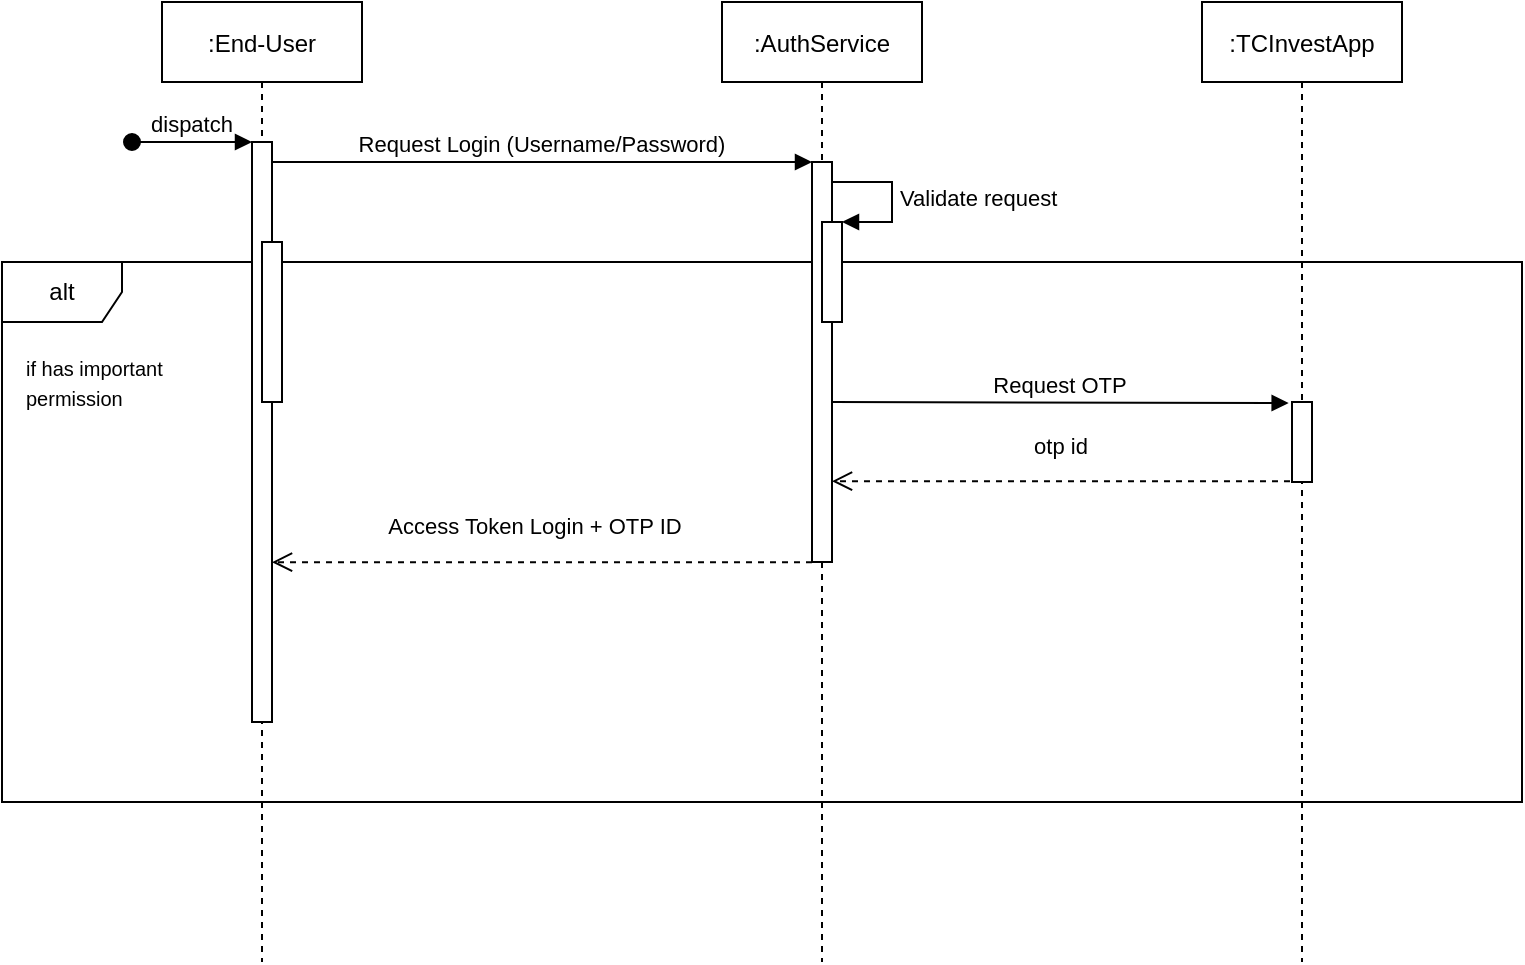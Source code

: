 <mxfile version="18.0.2" type="github">
  <diagram id="kgpKYQtTHZ0yAKxKKP6v" name="Page-1">
    <mxGraphModel dx="1185" dy="667" grid="1" gridSize="10" guides="1" tooltips="1" connect="1" arrows="1" fold="1" page="1" pageScale="1" pageWidth="850" pageHeight="1100" math="0" shadow="0">
      <root>
        <mxCell id="0" />
        <mxCell id="1" parent="0" />
        <mxCell id="3nuBFxr9cyL0pnOWT2aG-1" value=":End-User" style="shape=umlLifeline;perimeter=lifelinePerimeter;container=1;collapsible=0;recursiveResize=0;rounded=0;shadow=0;strokeWidth=1;" parent="1" vertex="1">
          <mxGeometry x="120" y="80" width="100" height="480" as="geometry" />
        </mxCell>
        <mxCell id="vrLLMImg2jQ18DgA4Fgj-4" value="alt" style="shape=umlFrame;whiteSpace=wrap;html=1;" vertex="1" parent="3nuBFxr9cyL0pnOWT2aG-1">
          <mxGeometry x="-80" y="130" width="760" height="270" as="geometry" />
        </mxCell>
        <mxCell id="3nuBFxr9cyL0pnOWT2aG-2" value="" style="points=[];perimeter=orthogonalPerimeter;rounded=0;shadow=0;strokeWidth=1;" parent="3nuBFxr9cyL0pnOWT2aG-1" vertex="1">
          <mxGeometry x="45" y="70" width="10" height="290" as="geometry" />
        </mxCell>
        <mxCell id="3nuBFxr9cyL0pnOWT2aG-3" value="dispatch" style="verticalAlign=bottom;startArrow=oval;endArrow=block;startSize=8;shadow=0;strokeWidth=1;" parent="3nuBFxr9cyL0pnOWT2aG-1" target="3nuBFxr9cyL0pnOWT2aG-2" edge="1">
          <mxGeometry relative="1" as="geometry">
            <mxPoint x="-15" y="70" as="sourcePoint" />
          </mxGeometry>
        </mxCell>
        <mxCell id="3nuBFxr9cyL0pnOWT2aG-4" value="" style="points=[];perimeter=orthogonalPerimeter;rounded=0;shadow=0;strokeWidth=1;" parent="3nuBFxr9cyL0pnOWT2aG-1" vertex="1">
          <mxGeometry x="50" y="120" width="10" height="80" as="geometry" />
        </mxCell>
        <mxCell id="vrLLMImg2jQ18DgA4Fgj-11" value="&lt;font style=&quot;font-size: 10px;&quot;&gt;if has important&lt;br&gt;permission&lt;/font&gt;" style="text;html=1;align=left;verticalAlign=middle;resizable=0;points=[];autosize=1;strokeColor=none;fillColor=none;" vertex="1" parent="3nuBFxr9cyL0pnOWT2aG-1">
          <mxGeometry x="-70" y="170" width="80" height="40" as="geometry" />
        </mxCell>
        <mxCell id="vrLLMImg2jQ18DgA4Fgj-15" value="Access Token Login + OTP ID" style="html=1;verticalAlign=bottom;endArrow=open;dashed=1;endSize=8;rounded=0;exitX=0.5;exitY=0.992;exitDx=0;exitDy=0;exitPerimeter=0;" edge="1" parent="3nuBFxr9cyL0pnOWT2aG-1" target="3nuBFxr9cyL0pnOWT2aG-2">
          <mxGeometry x="0.035" y="-9" relative="1" as="geometry">
            <mxPoint x="325" y="280.1" as="sourcePoint" />
            <mxPoint x="90" y="280.0" as="targetPoint" />
            <mxPoint as="offset" />
          </mxGeometry>
        </mxCell>
        <mxCell id="3nuBFxr9cyL0pnOWT2aG-5" value=":AuthService" style="shape=umlLifeline;perimeter=lifelinePerimeter;container=1;collapsible=0;recursiveResize=0;rounded=0;shadow=0;strokeWidth=1;" parent="1" vertex="1">
          <mxGeometry x="400" y="80" width="100" height="480" as="geometry" />
        </mxCell>
        <mxCell id="3nuBFxr9cyL0pnOWT2aG-6" value="" style="points=[];perimeter=orthogonalPerimeter;rounded=0;shadow=0;strokeWidth=1;" parent="3nuBFxr9cyL0pnOWT2aG-5" vertex="1">
          <mxGeometry x="45" y="80" width="10" height="200" as="geometry" />
        </mxCell>
        <mxCell id="vrLLMImg2jQ18DgA4Fgj-1" value="" style="html=1;points=[];perimeter=orthogonalPerimeter;" vertex="1" parent="3nuBFxr9cyL0pnOWT2aG-5">
          <mxGeometry x="50" y="110" width="10" height="50" as="geometry" />
        </mxCell>
        <mxCell id="vrLLMImg2jQ18DgA4Fgj-2" value="Validate request" style="edgeStyle=orthogonalEdgeStyle;html=1;align=left;spacingLeft=2;endArrow=block;rounded=0;entryX=1;entryY=0;" edge="1" target="vrLLMImg2jQ18DgA4Fgj-1" parent="3nuBFxr9cyL0pnOWT2aG-5">
          <mxGeometry relative="1" as="geometry">
            <mxPoint x="55" y="90" as="sourcePoint" />
            <Array as="points">
              <mxPoint x="85" y="90" />
            </Array>
          </mxGeometry>
        </mxCell>
        <mxCell id="vrLLMImg2jQ18DgA4Fgj-12" value="Request OTP" style="verticalAlign=bottom;endArrow=block;shadow=0;strokeWidth=1;entryX=-0.167;entryY=0.013;entryDx=0;entryDy=0;entryPerimeter=0;" edge="1" parent="3nuBFxr9cyL0pnOWT2aG-5" target="vrLLMImg2jQ18DgA4Fgj-6">
          <mxGeometry relative="1" as="geometry">
            <mxPoint x="55" y="200" as="sourcePoint" />
            <mxPoint x="280" y="200" as="targetPoint" />
          </mxGeometry>
        </mxCell>
        <mxCell id="vrLLMImg2jQ18DgA4Fgj-13" value="otp id" style="html=1;verticalAlign=bottom;endArrow=open;dashed=1;endSize=8;rounded=0;exitX=0.5;exitY=0.992;exitDx=0;exitDy=0;exitPerimeter=0;" edge="1" parent="3nuBFxr9cyL0pnOWT2aG-5" source="vrLLMImg2jQ18DgA4Fgj-6">
          <mxGeometry x="0.035" y="-9" relative="1" as="geometry">
            <mxPoint x="315" y="240.0" as="sourcePoint" />
            <mxPoint x="55" y="239.58" as="targetPoint" />
            <mxPoint as="offset" />
          </mxGeometry>
        </mxCell>
        <mxCell id="3nuBFxr9cyL0pnOWT2aG-8" value="Request Login (Username/Password)" style="verticalAlign=bottom;endArrow=block;entryX=0;entryY=0;shadow=0;strokeWidth=1;" parent="1" source="3nuBFxr9cyL0pnOWT2aG-2" target="3nuBFxr9cyL0pnOWT2aG-6" edge="1">
          <mxGeometry relative="1" as="geometry">
            <mxPoint x="275" y="160" as="sourcePoint" />
          </mxGeometry>
        </mxCell>
        <mxCell id="vrLLMImg2jQ18DgA4Fgj-5" value=":TCInvestApp" style="shape=umlLifeline;perimeter=lifelinePerimeter;container=1;collapsible=0;recursiveResize=0;rounded=0;shadow=0;strokeWidth=1;" vertex="1" parent="1">
          <mxGeometry x="640" y="80" width="100" height="480" as="geometry" />
        </mxCell>
        <mxCell id="vrLLMImg2jQ18DgA4Fgj-6" value="" style="points=[];perimeter=orthogonalPerimeter;rounded=0;shadow=0;strokeWidth=1;" vertex="1" parent="vrLLMImg2jQ18DgA4Fgj-5">
          <mxGeometry x="45" y="200" width="10" height="40" as="geometry" />
        </mxCell>
      </root>
    </mxGraphModel>
  </diagram>
</mxfile>
